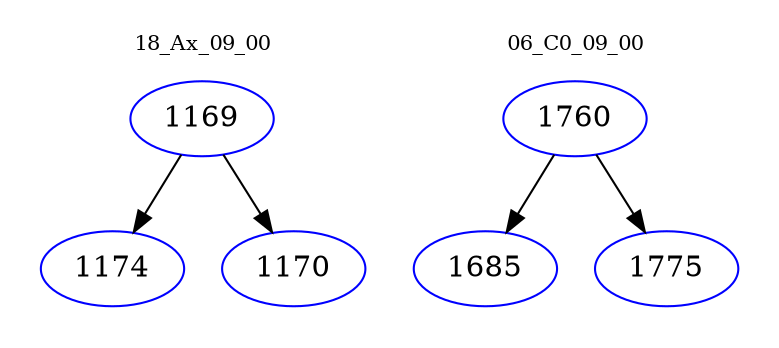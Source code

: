 digraph{
subgraph cluster_0 {
color = white
label = "18_Ax_09_00";
fontsize=10;
T0_1169 [label="1169", color="blue"]
T0_1169 -> T0_1174 [color="black"]
T0_1174 [label="1174", color="blue"]
T0_1169 -> T0_1170 [color="black"]
T0_1170 [label="1170", color="blue"]
}
subgraph cluster_1 {
color = white
label = "06_C0_09_00";
fontsize=10;
T1_1760 [label="1760", color="blue"]
T1_1760 -> T1_1685 [color="black"]
T1_1685 [label="1685", color="blue"]
T1_1760 -> T1_1775 [color="black"]
T1_1775 [label="1775", color="blue"]
}
}

